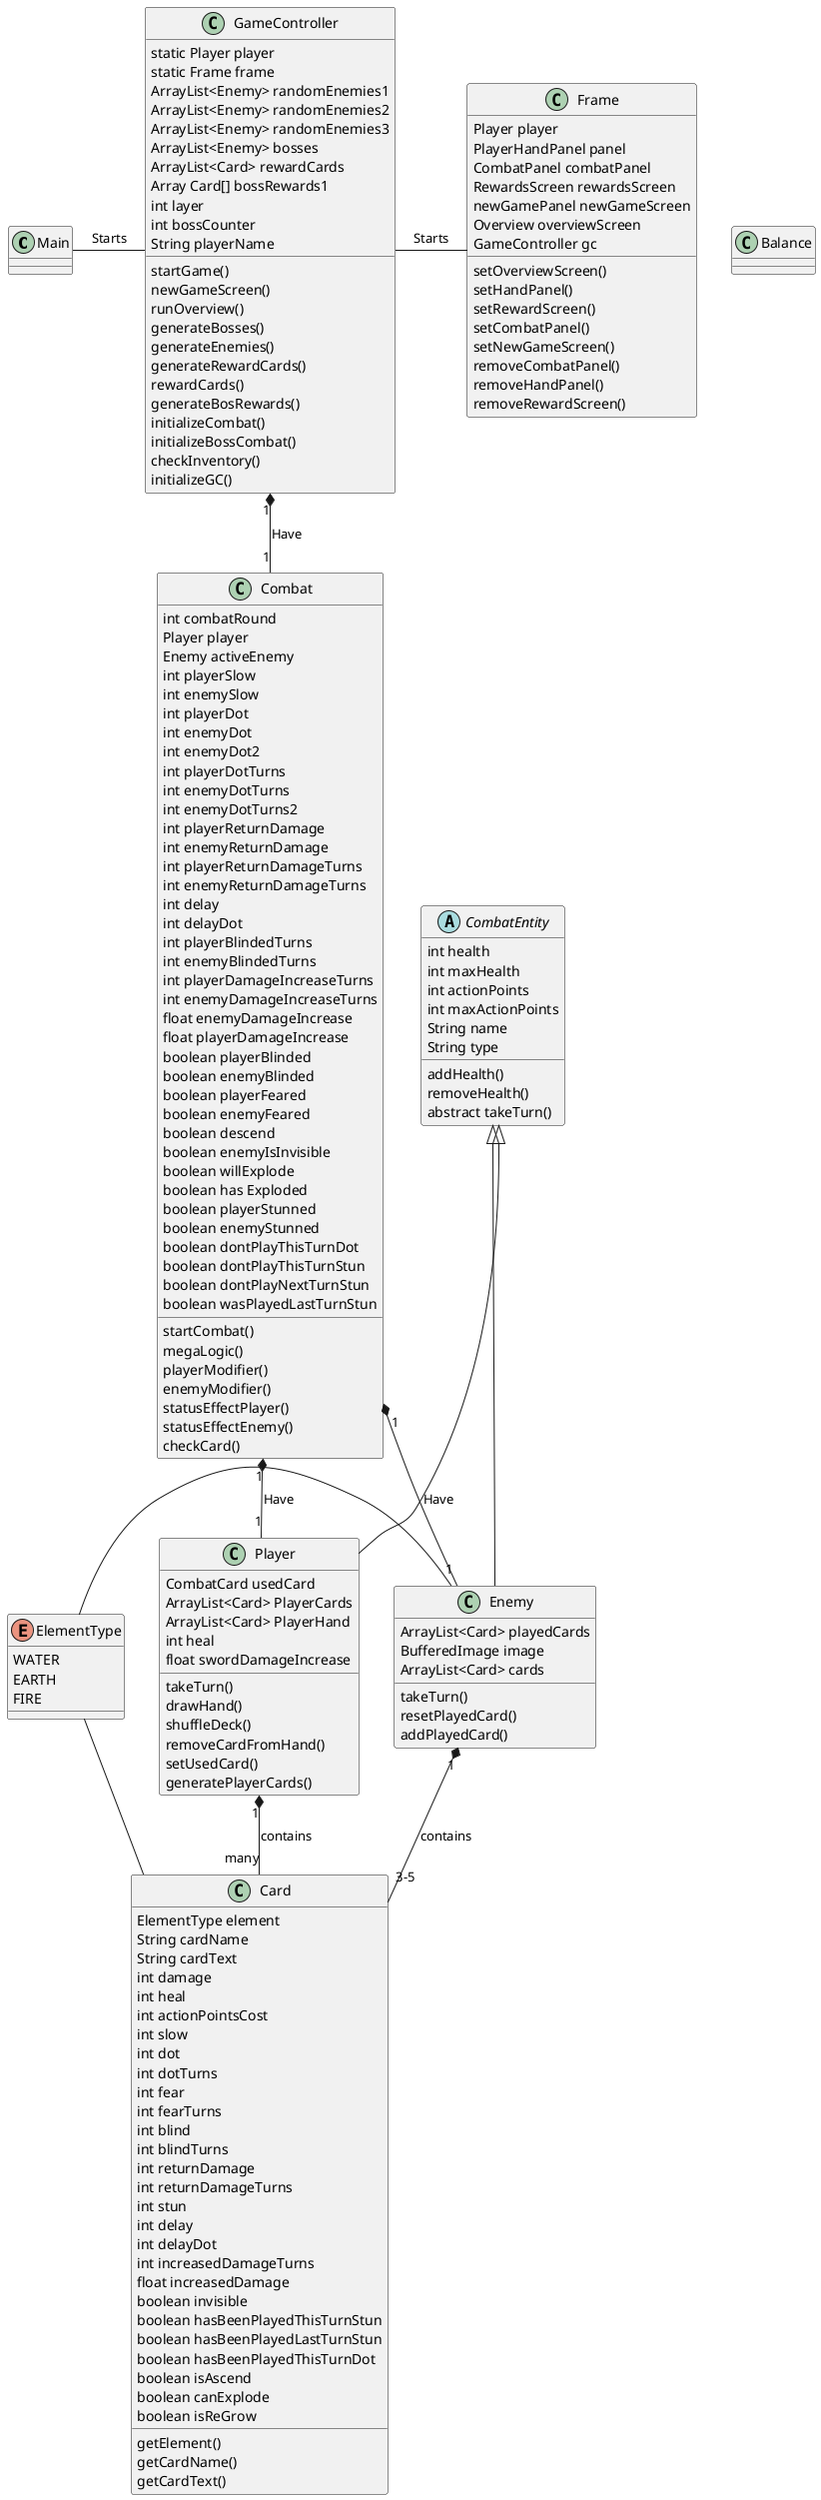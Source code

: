 @startuml
'https://plantuml.com/class-diagram

class Main

enum ElementType {
WATER
EARTH
FIRE
}

class GameController {
static Player player
static Frame frame
ArrayList<Enemy> randomEnemies1
ArrayList<Enemy> randomEnemies2
ArrayList<Enemy> randomEnemies3
ArrayList<Enemy> bosses
ArrayList<Card> rewardCards
Array Card[] bossRewards1
int layer
int bossCounter
String playerName
startGame()
newGameScreen()
runOverview()
generateBosses()
generateEnemies()
generateRewardCards()
rewardCards()
generateBosRewards()
initializeCombat()
initializeBossCombat()
checkInventory()
initializeGC()
}

class Combat {
int combatRound
Player player
Enemy activeEnemy
int playerSlow
int enemySlow
int playerDot
int enemyDot
int enemyDot2
int playerDotTurns
int enemyDotTurns
int enemyDotTurns2
int playerReturnDamage
int enemyReturnDamage
int playerReturnDamageTurns
int enemyReturnDamageTurns
int delay
int delayDot
int playerBlindedTurns
int enemyBlindedTurns
int playerDamageIncreaseTurns
int enemyDamageIncreaseTurns
float enemyDamageIncrease
float playerDamageIncrease
boolean playerBlinded
boolean enemyBlinded
boolean playerFeared
boolean enemyFeared
boolean descend
boolean enemyIsInvisible
boolean willExplode
boolean has Exploded
boolean playerStunned
boolean enemyStunned
boolean dontPlayThisTurnDot
boolean dontPlayThisTurnStun
boolean dontPlayNextTurnStun
boolean wasPlayedLastTurnStun


startCombat()
megaLogic()
playerModifier()
enemyModifier()
statusEffectPlayer()
statusEffectEnemy()
checkCard()
}

abstract class CombatEntity {
int health
int maxHealth
int actionPoints
int maxActionPoints
String name
String type
addHealth()
removeHealth()
abstract takeTurn()
}

class Player {
CombatCard usedCard
ArrayList<Card> PlayerCards
ArrayList<Card> PlayerHand
int heal
float swordDamageIncrease
takeTurn()
drawHand()
shuffleDeck()
removeCardFromHand()
setUsedCard()
generatePlayerCards()
}

class Enemy{
 ArrayList<Card> playedCards
 BufferedImage image
 ArrayList<Card> cards
takeTurn()
resetPlayedCard()
addPlayedCard()
}

class Card {
ElementType element
String cardName
String cardText
int damage
int heal
int actionPointsCost
int slow
int dot
int dotTurns
int fear
int fearTurns
int blind
int blindTurns
int returnDamage
int returnDamageTurns
int stun
int delay
int delayDot
int increasedDamageTurns
float increasedDamage
boolean invisible
boolean hasBeenPlayedThisTurnStun
boolean hasBeenPlayedLastTurnStun
boolean hasBeenPlayedThisTurnDot
boolean isAscend
boolean canExplode
boolean isReGrow
getElement()
getCardName()
getCardText()
}

class Balance {
}

class Frame {
Player player
PlayerHandPanel panel
CombatPanel combatPanel
RewardsScreen rewardsScreen
newGamePanel newGameScreen
Overview overviewScreen
GameController gc
setOverviewScreen()
setHandPanel()
setRewardScreen()
setCombatPanel()
setNewGameScreen()
removeCombatPanel()
removeHandPanel()
removeRewardScreen()
}

Main - GameController : Starts
GameController "1" *-- "1"Combat : Have
Combat "1" *-- "1" Player : Have
Combat "1" *-- "1" Enemy : Have
CombatEntity <|-- Player
CombatEntity <|-- Enemy
Player "1" *-- "many" Card : contains
Enemy "1" *-- "3-5" Card : contains
ElementType - Enemy
ElementType - Card

GameController - Frame : Starts

@enduml